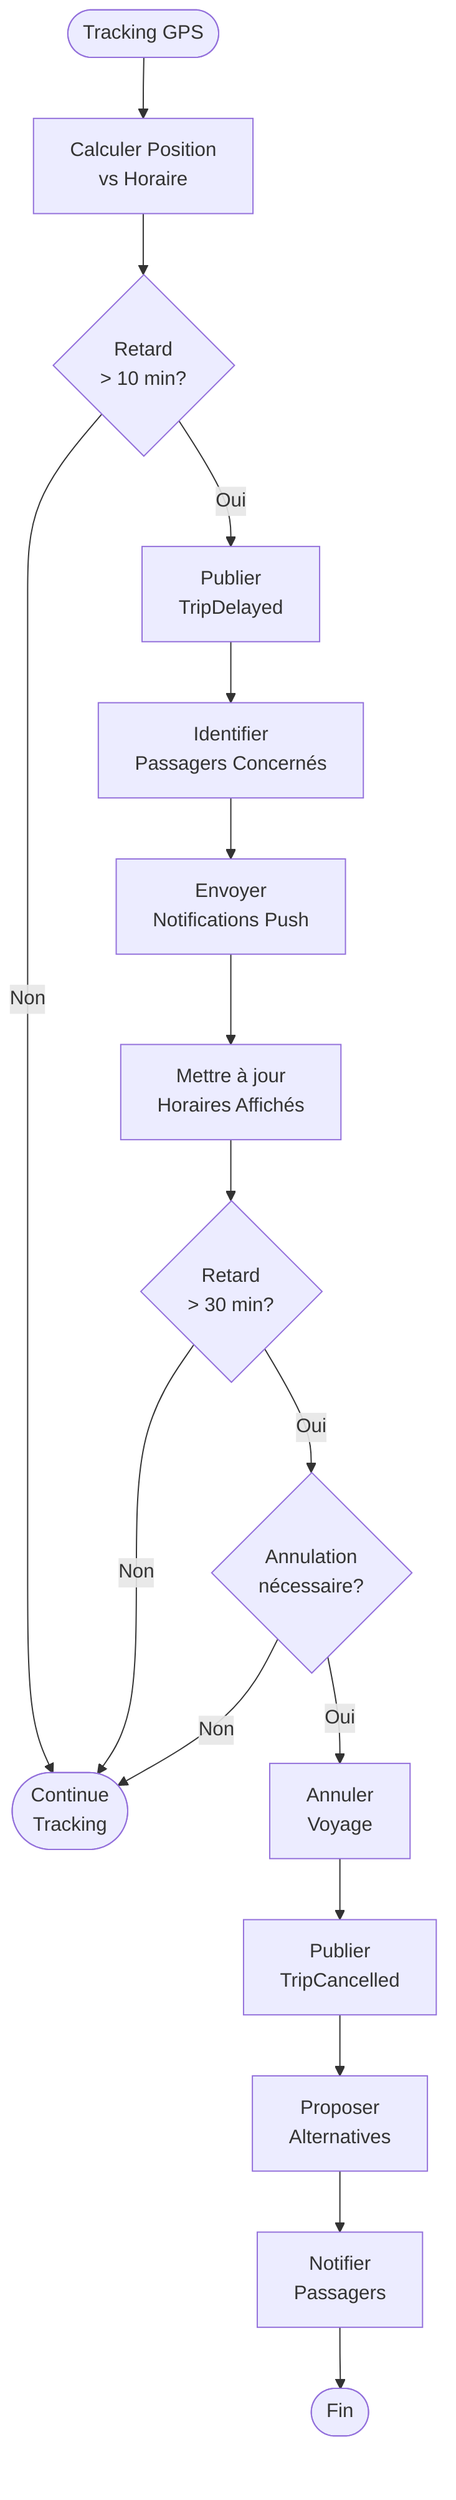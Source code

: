 graph TB
    A([Tracking GPS]) --> B[Calculer Position<br/>vs Horaire]
    B --> C{Retard<br/>> 10 min?}
    C -->|Non| D([Continue<br/>Tracking])
    C -->|Oui| E[Publier<br/>TripDelayed]
    E --> F[Identifier<br/>Passagers Concernés]
    F --> G[Envoyer<br/>Notifications Push]
    G --> H[Mettre à jour<br/>Horaires Affichés]
    H --> I{Retard<br/>> 30 min?}
    I -->|Non| D
    I -->|Oui| J{Annulation<br/>nécessaire?}
    J -->|Non| D
    J -->|Oui| K[Annuler<br/>Voyage]
    K --> L[Publier<br/>TripCancelled]
    L --> M[Proposer<br/>Alternatives]
    M --> N[Notifier<br/>Passagers]
    N --> O([Fin])